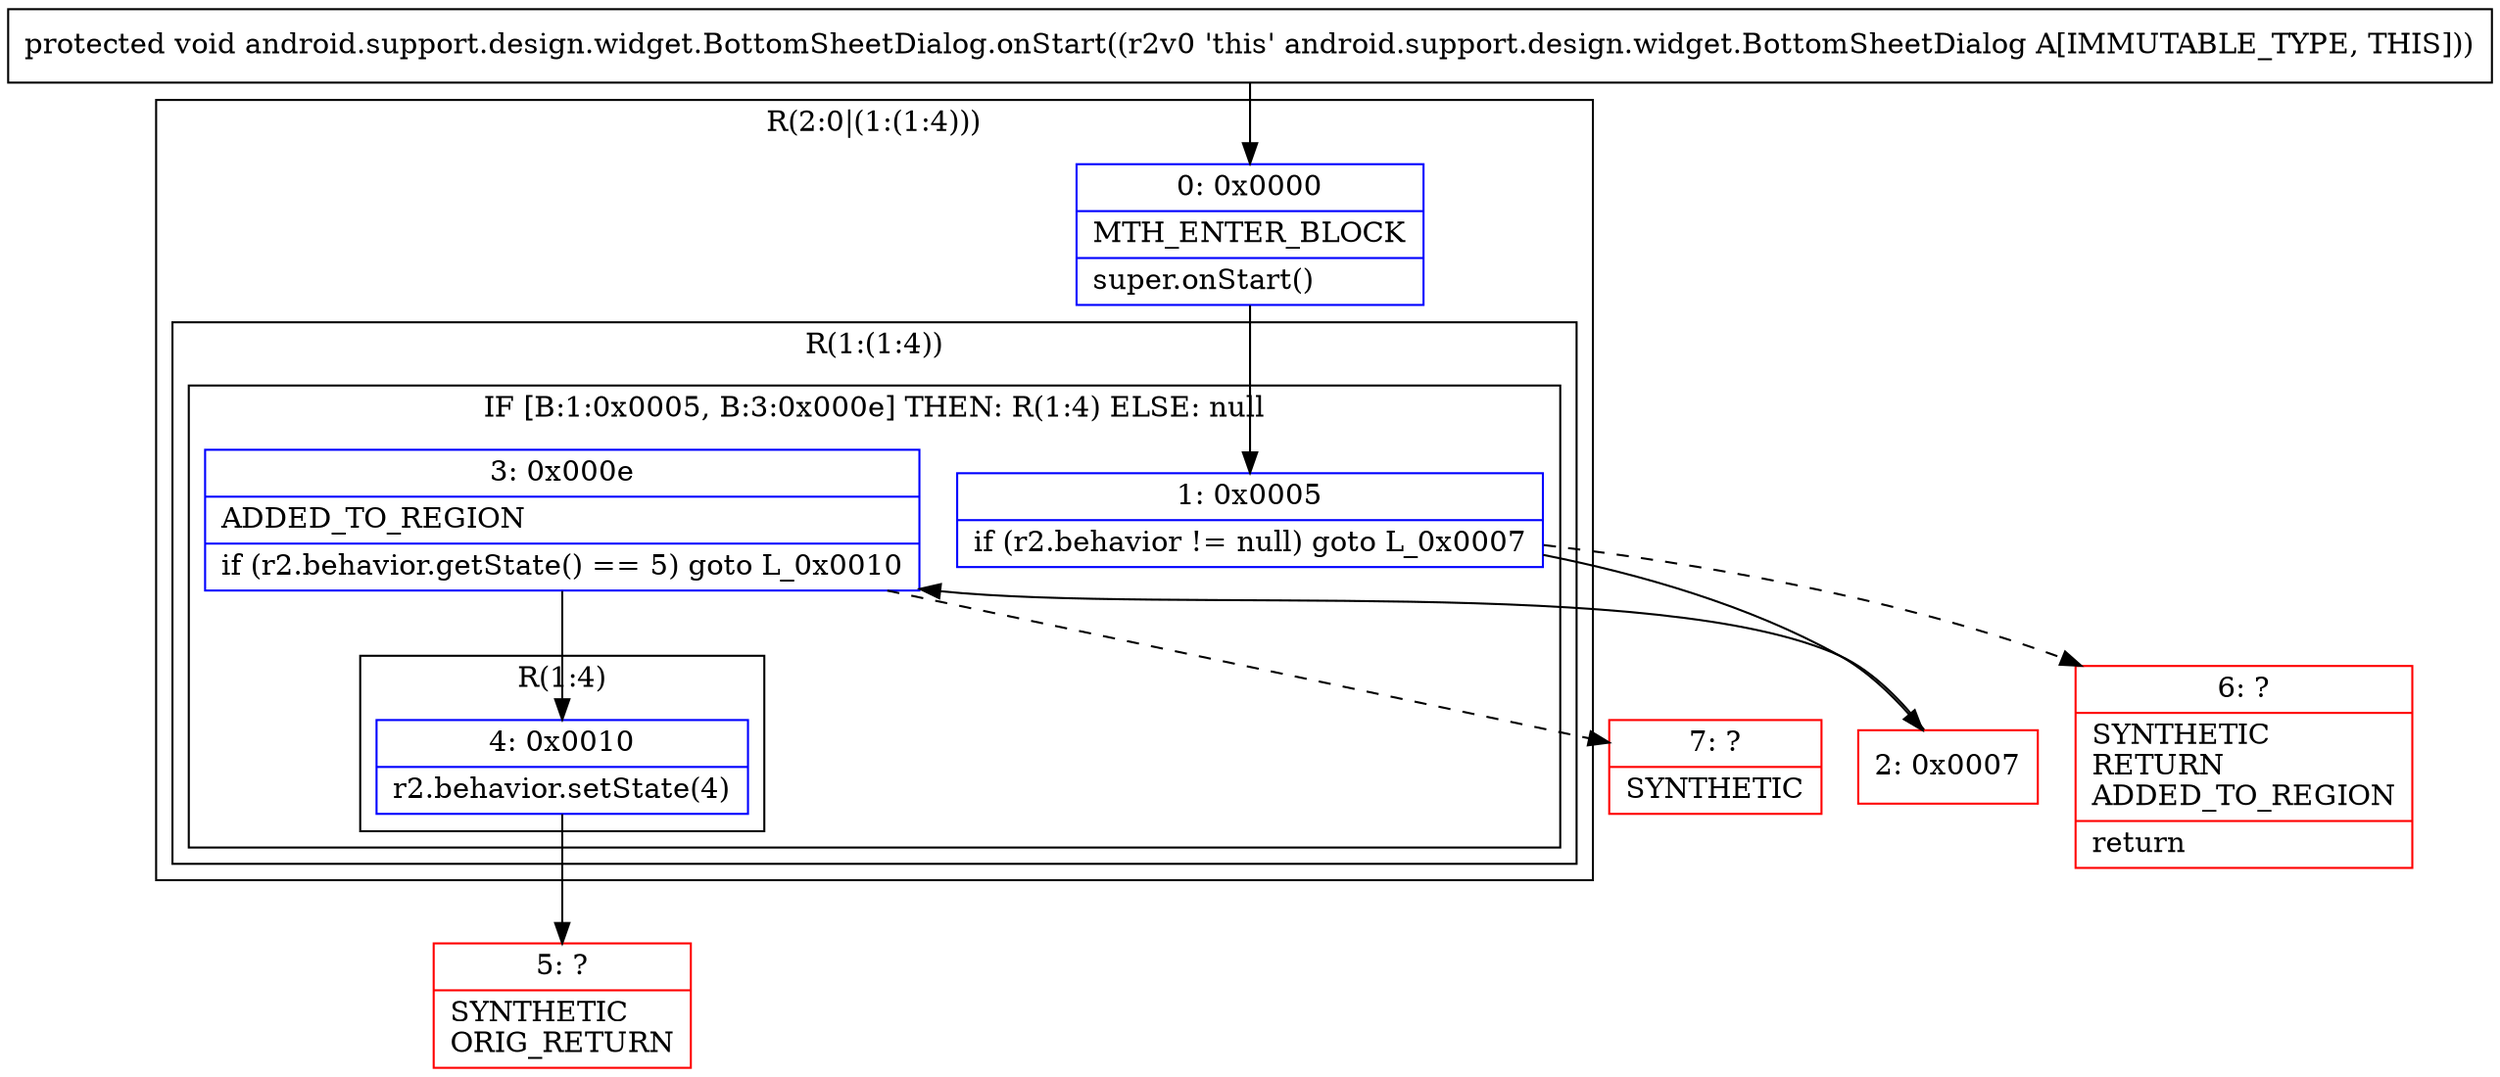 digraph "CFG forandroid.support.design.widget.BottomSheetDialog.onStart()V" {
subgraph cluster_Region_1590923624 {
label = "R(2:0|(1:(1:4)))";
node [shape=record,color=blue];
Node_0 [shape=record,label="{0\:\ 0x0000|MTH_ENTER_BLOCK\l|super.onStart()\l}"];
subgraph cluster_Region_1846928669 {
label = "R(1:(1:4))";
node [shape=record,color=blue];
subgraph cluster_IfRegion_1932779722 {
label = "IF [B:1:0x0005, B:3:0x000e] THEN: R(1:4) ELSE: null";
node [shape=record,color=blue];
Node_1 [shape=record,label="{1\:\ 0x0005|if (r2.behavior != null) goto L_0x0007\l}"];
Node_3 [shape=record,label="{3\:\ 0x000e|ADDED_TO_REGION\l|if (r2.behavior.getState() == 5) goto L_0x0010\l}"];
subgraph cluster_Region_1716742578 {
label = "R(1:4)";
node [shape=record,color=blue];
Node_4 [shape=record,label="{4\:\ 0x0010|r2.behavior.setState(4)\l}"];
}
}
}
}
Node_2 [shape=record,color=red,label="{2\:\ 0x0007}"];
Node_5 [shape=record,color=red,label="{5\:\ ?|SYNTHETIC\lORIG_RETURN\l}"];
Node_6 [shape=record,color=red,label="{6\:\ ?|SYNTHETIC\lRETURN\lADDED_TO_REGION\l|return\l}"];
Node_7 [shape=record,color=red,label="{7\:\ ?|SYNTHETIC\l}"];
MethodNode[shape=record,label="{protected void android.support.design.widget.BottomSheetDialog.onStart((r2v0 'this' android.support.design.widget.BottomSheetDialog A[IMMUTABLE_TYPE, THIS])) }"];
MethodNode -> Node_0;
Node_0 -> Node_1;
Node_1 -> Node_2;
Node_1 -> Node_6[style=dashed];
Node_3 -> Node_4;
Node_3 -> Node_7[style=dashed];
Node_4 -> Node_5;
Node_2 -> Node_3;
}

